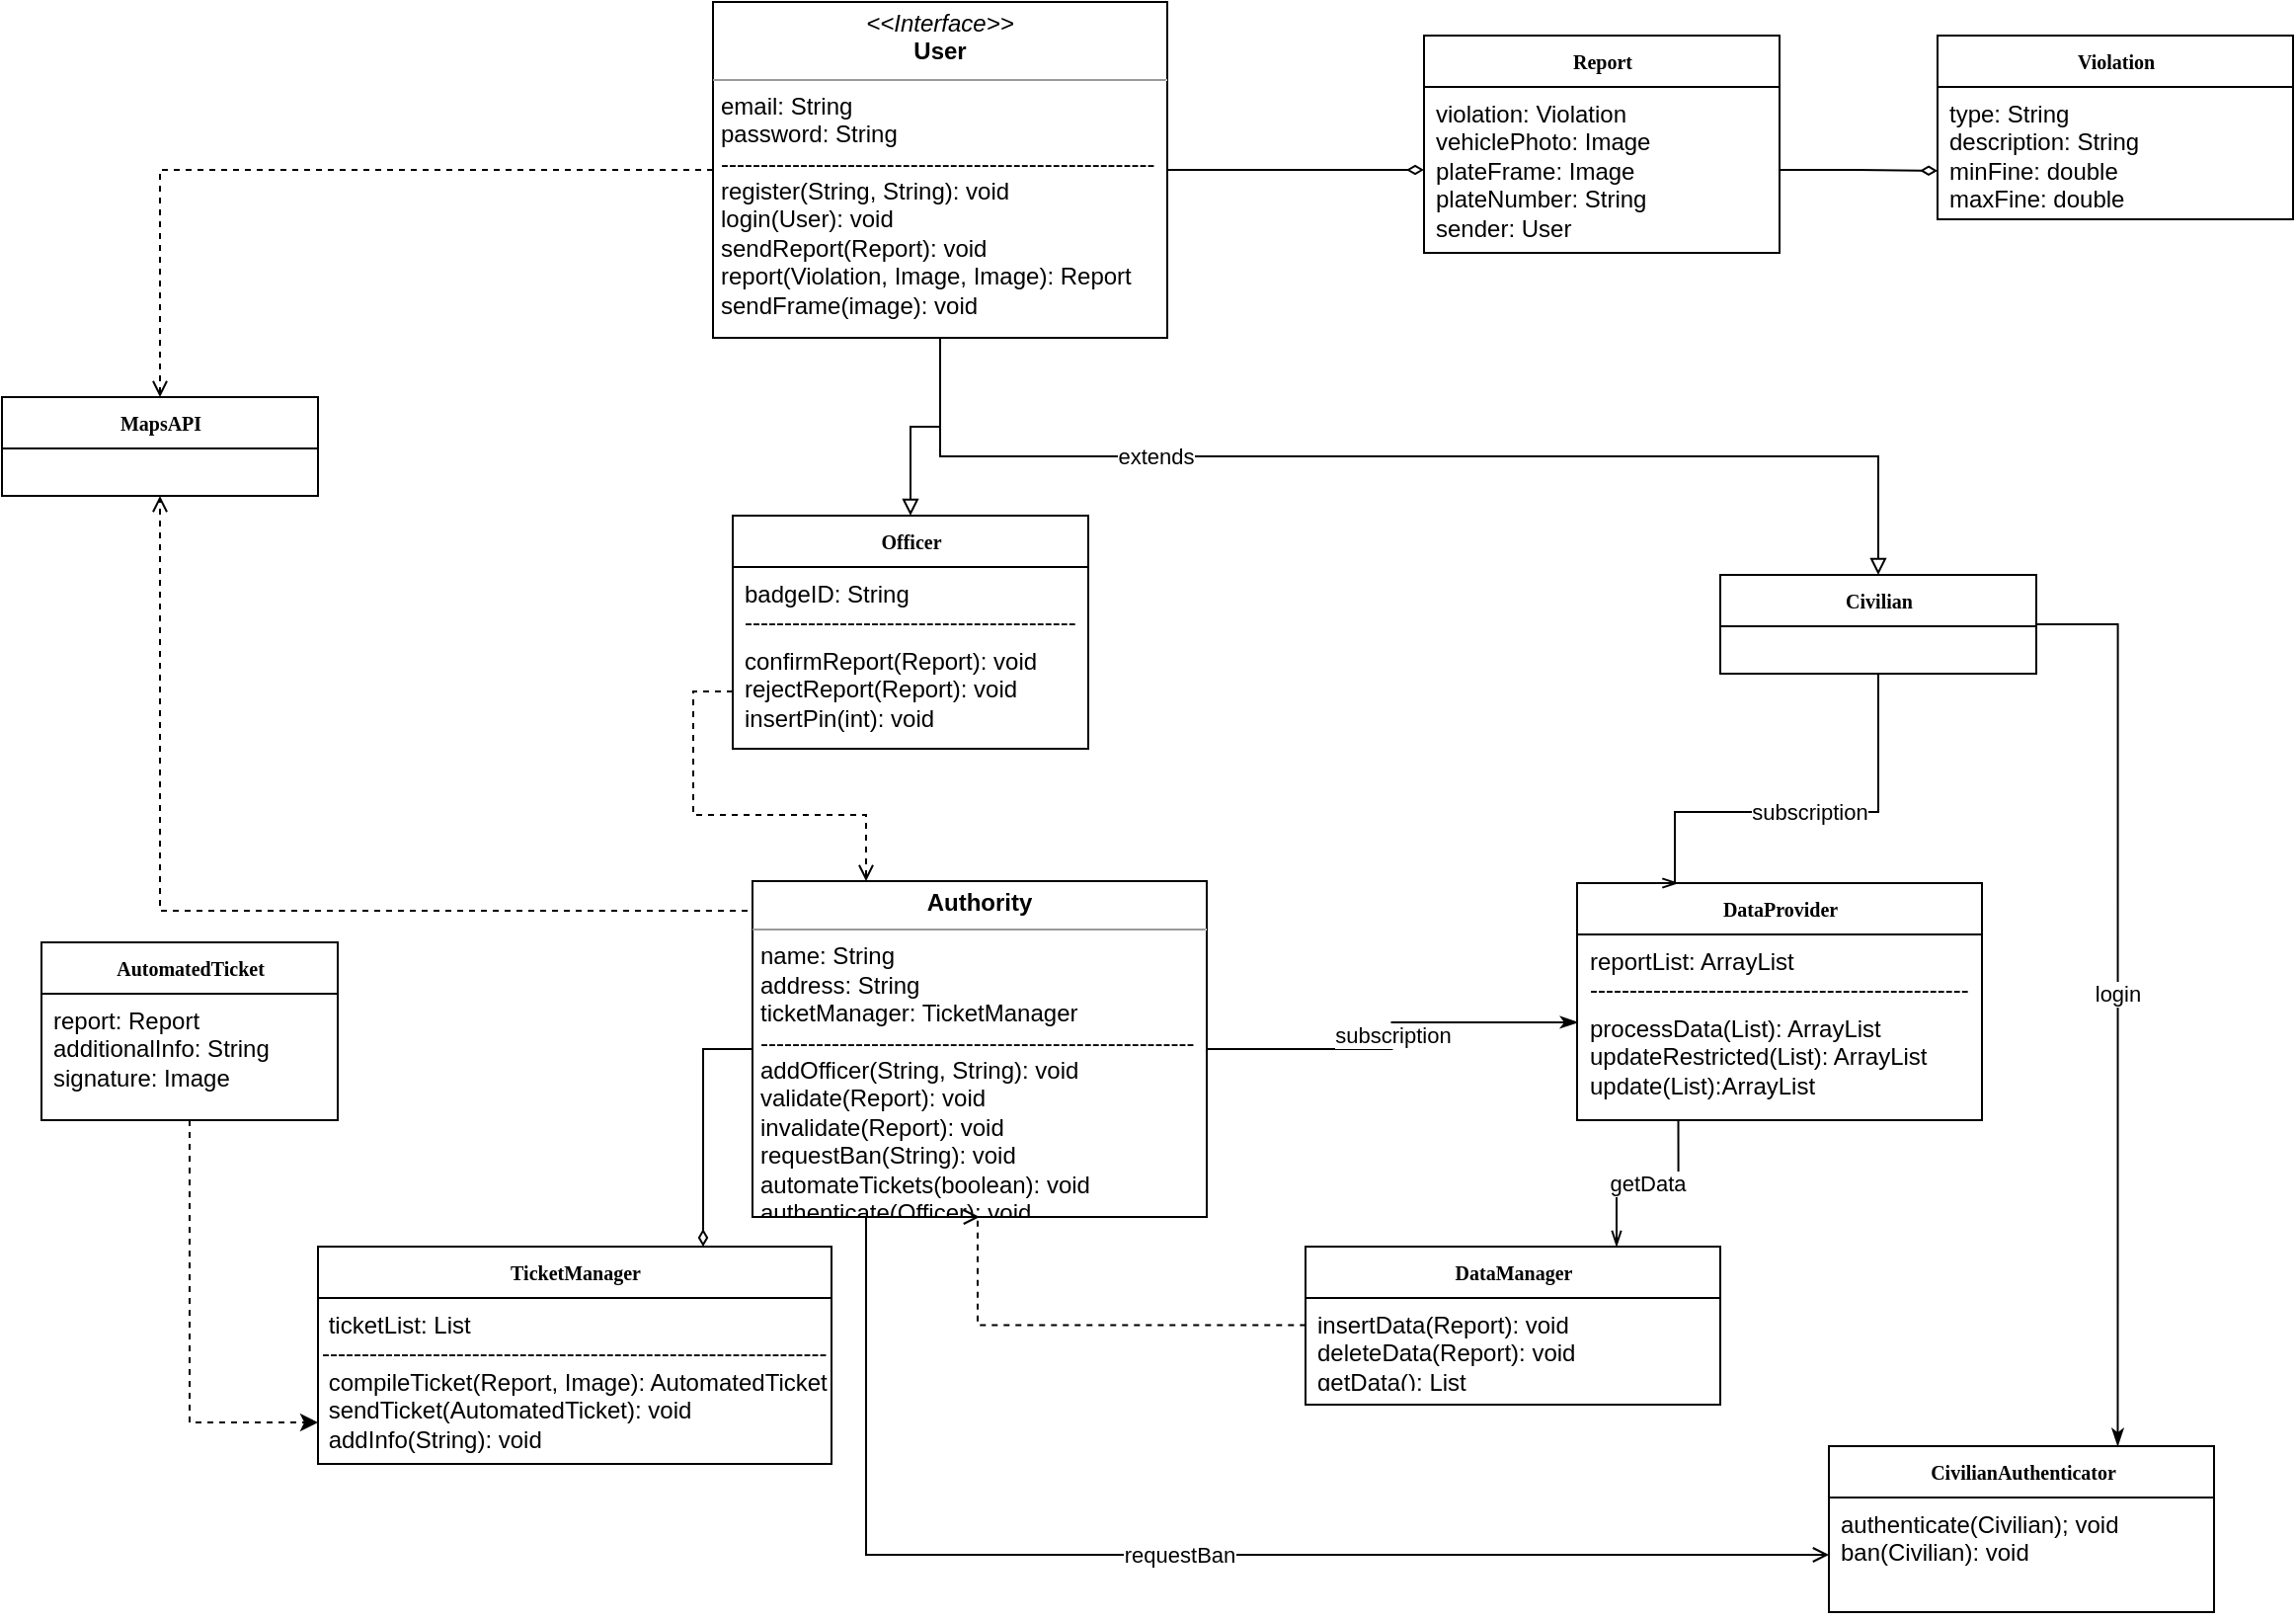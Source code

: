 <mxfile version="12.1.3" type="device" pages="1"><diagram name="Page-1" id="c4acf3e9-155e-7222-9cf6-157b1a14988f"><mxGraphModel dx="2386" dy="890" grid="1" gridSize="10" guides="1" tooltips="1" connect="1" arrows="1" fold="1" page="1" pageScale="1" pageWidth="850" pageHeight="1100" background="#ffffff" math="0" shadow="0"><root><mxCell id="0"/><mxCell id="1" parent="0"/><mxCell id="llUnlvYBrJIrMZ6l7CbK-8" value="extends" style="edgeStyle=orthogonalEdgeStyle;rounded=0;orthogonalLoop=1;jettySize=auto;html=1;exitX=0.5;exitY=1;exitDx=0;exitDy=0;entryX=0.5;entryY=0;entryDx=0;entryDy=0;startArrow=none;startFill=0;endArrow=block;endFill=0;strokeWidth=1;startSize=6;" edge="1" parent="1" source="5d2195bd80daf111-10" target="llUnlvYBrJIrMZ6l7CbK-5"><mxGeometry x="-0.433" relative="1" as="geometry"><mxPoint as="offset"/></mxGeometry></mxCell><mxCell id="llUnlvYBrJIrMZ6l7CbK-64" style="edgeStyle=orthogonalEdgeStyle;rounded=0;orthogonalLoop=1;jettySize=auto;html=1;exitX=0;exitY=0.5;exitDx=0;exitDy=0;entryX=0.5;entryY=0;entryDx=0;entryDy=0;startArrow=none;startFill=0;startSize=6;endArrow=open;endFill=0;strokeWidth=1;strokeColor=#000000;dashed=1;fillColor=#e1d5e7;" edge="1" parent="1" source="5d2195bd80daf111-10" target="llUnlvYBrJIrMZ6l7CbK-62"><mxGeometry relative="1" as="geometry"/></mxCell><mxCell id="5d2195bd80daf111-10" value="&lt;p style=&quot;margin: 0px ; margin-top: 4px ; text-align: center&quot;&gt;&lt;i&gt;&amp;lt;&amp;lt;Interface&amp;gt;&amp;gt;&lt;/i&gt;&lt;br&gt;&lt;b&gt;User&lt;/b&gt;&lt;/p&gt;&lt;hr size=&quot;1&quot;&gt;&lt;p style=&quot;margin: 0px ; margin-left: 4px&quot;&gt;email: String&lt;br&gt;password: String&lt;br&gt;-------------------------------------------------------&lt;/p&gt;&lt;p style=&quot;margin: 0px ; margin-left: 4px&quot;&gt;register(String, String): void&lt;/p&gt;&lt;p style=&quot;margin: 0px ; margin-left: 4px&quot;&gt;login(User): void&lt;/p&gt;&lt;p style=&quot;margin: 0px ; margin-left: 4px&quot;&gt;sendReport(Report): void&lt;br&gt;report(Violation, Image, Image): Report&lt;br&gt;sendFrame(image): void&lt;/p&gt;" style="verticalAlign=top;align=left;overflow=fill;fontSize=12;fontFamily=Helvetica;html=1;rounded=0;shadow=0;comic=0;labelBackgroundColor=none;strokeColor=#000000;strokeWidth=1;fillColor=#ffffff;" parent="1" vertex="1"><mxGeometry x="-260" y="130" width="230" height="170" as="geometry"/></mxCell><mxCell id="llUnlvYBrJIrMZ6l7CbK-10" style="edgeStyle=orthogonalEdgeStyle;rounded=0;orthogonalLoop=1;jettySize=auto;html=1;exitX=0.5;exitY=1;exitDx=0;exitDy=0;entryX=0.5;entryY=0;entryDx=0;entryDy=0;startArrow=none;startFill=0;startSize=6;endArrow=block;endFill=0;strokeWidth=1;" edge="1" parent="1" source="5d2195bd80daf111-10" target="llUnlvYBrJIrMZ6l7CbK-2"><mxGeometry relative="1" as="geometry"/></mxCell><mxCell id="llUnlvYBrJIrMZ6l7CbK-2" value="Officer" style="swimlane;html=1;fontStyle=1;childLayout=stackLayout;horizontal=1;startSize=26;fillColor=none;horizontalStack=0;resizeParent=1;resizeLast=0;collapsible=1;marginBottom=0;swimlaneFillColor=#ffffff;rounded=0;shadow=0;comic=0;labelBackgroundColor=none;strokeColor=#000000;strokeWidth=1;fontFamily=Verdana;fontSize=10;fontColor=#000000;align=center;" vertex="1" parent="1"><mxGeometry x="-250" y="390" width="180" height="118" as="geometry"/></mxCell><mxCell id="llUnlvYBrJIrMZ6l7CbK-3" value="badgeID: String&lt;br&gt;--------------------------------------------" style="text;html=1;strokeColor=none;fillColor=none;align=left;verticalAlign=top;spacingLeft=4;spacingRight=4;whiteSpace=wrap;overflow=hidden;rotatable=0;points=[[0,0.5],[1,0.5]];portConstraint=eastwest;" vertex="1" parent="llUnlvYBrJIrMZ6l7CbK-2"><mxGeometry y="26" width="180" height="34" as="geometry"/></mxCell><mxCell id="llUnlvYBrJIrMZ6l7CbK-4" value="confirmReport(Report): void&lt;br&gt;rejectReport(Report): void&lt;br&gt;insertPin(int): void" style="text;html=1;strokeColor=none;fillColor=none;align=left;verticalAlign=top;spacingLeft=4;spacingRight=4;whiteSpace=wrap;overflow=hidden;rotatable=0;points=[[0,0.5],[1,0.5]];portConstraint=eastwest;" vertex="1" parent="llUnlvYBrJIrMZ6l7CbK-2"><mxGeometry y="60" width="180" height="58" as="geometry"/></mxCell><mxCell id="llUnlvYBrJIrMZ6l7CbK-51" value="AutomatedTicket" style="swimlane;html=1;fontStyle=1;childLayout=stackLayout;horizontal=1;startSize=26;fillColor=none;horizontalStack=0;resizeParent=1;resizeLast=0;collapsible=1;marginBottom=0;swimlaneFillColor=#ffffff;rounded=0;shadow=0;comic=0;labelBackgroundColor=none;strokeColor=#000000;strokeWidth=1;fontFamily=Verdana;fontSize=10;fontColor=#000000;align=center;" vertex="1" parent="1"><mxGeometry x="-600" y="606" width="150" height="90" as="geometry"/></mxCell><mxCell id="llUnlvYBrJIrMZ6l7CbK-52" value="report: Report&lt;br&gt;additionalInfo: String&lt;br&gt;signature: Image" style="text;html=1;strokeColor=none;fillColor=none;align=left;verticalAlign=top;spacingLeft=4;spacingRight=4;whiteSpace=wrap;overflow=hidden;rotatable=0;points=[[0,0.5],[1,0.5]];portConstraint=eastwest;" vertex="1" parent="llUnlvYBrJIrMZ6l7CbK-51"><mxGeometry y="26" width="150" height="64" as="geometry"/></mxCell><mxCell id="llUnlvYBrJIrMZ6l7CbK-48" value="login" style="edgeStyle=orthogonalEdgeStyle;rounded=0;orthogonalLoop=1;jettySize=auto;html=1;exitX=1;exitY=0.5;exitDx=0;exitDy=0;entryX=0.75;entryY=0;entryDx=0;entryDy=0;startArrow=none;startFill=0;startSize=6;endArrow=classicThin;endFill=1;strokeWidth=1;" edge="1" parent="1" source="llUnlvYBrJIrMZ6l7CbK-5" target="llUnlvYBrJIrMZ6l7CbK-44"><mxGeometry relative="1" as="geometry"/></mxCell><mxCell id="llUnlvYBrJIrMZ6l7CbK-5" value="Civilian" style="swimlane;html=1;fontStyle=1;childLayout=stackLayout;horizontal=1;startSize=26;fillColor=none;horizontalStack=0;resizeParent=1;resizeLast=0;collapsible=1;marginBottom=0;swimlaneFillColor=#ffffff;rounded=0;shadow=0;comic=0;labelBackgroundColor=none;strokeColor=#000000;strokeWidth=1;fontFamily=Verdana;fontSize=10;fontColor=#000000;align=center;" vertex="1" parent="1"><mxGeometry x="250" y="420" width="160" height="50" as="geometry"/></mxCell><mxCell id="llUnlvYBrJIrMZ6l7CbK-65" style="edgeStyle=orthogonalEdgeStyle;rounded=0;orthogonalLoop=1;jettySize=auto;html=1;exitX=0;exitY=0.25;exitDx=0;exitDy=0;entryX=0.5;entryY=1;entryDx=0;entryDy=0;startArrow=none;startFill=0;startSize=6;endArrow=open;endFill=0;strokeWidth=1;dashed=1;" edge="1" parent="1" source="llUnlvYBrJIrMZ6l7CbK-27" target="llUnlvYBrJIrMZ6l7CbK-62"><mxGeometry relative="1" as="geometry"><Array as="points"><mxPoint x="-240" y="590"/><mxPoint x="-540" y="590"/></Array></mxGeometry></mxCell><mxCell id="llUnlvYBrJIrMZ6l7CbK-62" value="MapsAPI" style="swimlane;html=1;fontStyle=1;childLayout=stackLayout;horizontal=1;startSize=26;fillColor=none;horizontalStack=0;resizeParent=1;resizeLast=0;collapsible=1;marginBottom=0;swimlaneFillColor=#ffffff;rounded=0;shadow=0;comic=0;labelBackgroundColor=none;strokeColor=#000000;strokeWidth=1;fontFamily=Verdana;fontSize=10;fontColor=#000000;align=center;" vertex="1" parent="1"><mxGeometry x="-620" y="330" width="160" height="50" as="geometry"/></mxCell><mxCell id="llUnlvYBrJIrMZ6l7CbK-11" value="Report" style="swimlane;html=1;fontStyle=1;childLayout=stackLayout;horizontal=1;startSize=26;fillColor=none;horizontalStack=0;resizeParent=1;resizeLast=0;collapsible=1;marginBottom=0;swimlaneFillColor=#ffffff;rounded=0;shadow=0;comic=0;labelBackgroundColor=none;strokeColor=#000000;strokeWidth=1;fontFamily=Verdana;fontSize=10;fontColor=#000000;align=center;" vertex="1" parent="1"><mxGeometry x="100" y="147" width="180" height="110" as="geometry"/></mxCell><mxCell id="llUnlvYBrJIrMZ6l7CbK-12" value="violation: Violation&lt;br&gt;vehiclePhoto: Image&lt;br&gt;plateFrame: Image&lt;br&gt;plateNumber: String&lt;br&gt;sender: User" style="text;html=1;strokeColor=none;fillColor=none;align=left;verticalAlign=top;spacingLeft=4;spacingRight=4;whiteSpace=wrap;overflow=hidden;rotatable=0;points=[[0,0.5],[1,0.5]];portConstraint=eastwest;" vertex="1" parent="llUnlvYBrJIrMZ6l7CbK-11"><mxGeometry y="26" width="180" height="84" as="geometry"/></mxCell><mxCell id="llUnlvYBrJIrMZ6l7CbK-16" style="edgeStyle=orthogonalEdgeStyle;rounded=0;orthogonalLoop=1;jettySize=auto;html=1;exitX=1;exitY=0.5;exitDx=0;exitDy=0;startArrow=none;startFill=0;startSize=6;endArrow=diamondThin;endFill=0;strokeWidth=1;entryX=1;entryY=0.5;entryDx=0;entryDy=0;" edge="1" parent="llUnlvYBrJIrMZ6l7CbK-11" source="llUnlvYBrJIrMZ6l7CbK-12"><mxGeometry relative="1" as="geometry"><mxPoint x="260" y="68.429" as="targetPoint"/></mxGeometry></mxCell><mxCell id="llUnlvYBrJIrMZ6l7CbK-15" style="edgeStyle=orthogonalEdgeStyle;rounded=0;orthogonalLoop=1;jettySize=auto;html=1;exitX=1;exitY=0.5;exitDx=0;exitDy=0;entryX=0;entryY=0.5;entryDx=0;entryDy=0;startArrow=none;startFill=0;startSize=6;endArrow=diamondThin;endFill=0;strokeWidth=1;" edge="1" parent="1" source="5d2195bd80daf111-10" target="llUnlvYBrJIrMZ6l7CbK-12"><mxGeometry relative="1" as="geometry"/></mxCell><mxCell id="llUnlvYBrJIrMZ6l7CbK-18" value="Violation" style="swimlane;html=1;fontStyle=1;childLayout=stackLayout;horizontal=1;startSize=26;fillColor=none;horizontalStack=0;resizeParent=1;resizeLast=0;collapsible=1;marginBottom=0;swimlaneFillColor=#ffffff;rounded=0;shadow=0;comic=0;labelBackgroundColor=none;strokeColor=#000000;strokeWidth=1;fontFamily=Verdana;fontSize=10;fontColor=#000000;align=center;" vertex="1" parent="1"><mxGeometry x="360" y="147" width="180" height="93" as="geometry"/></mxCell><mxCell id="llUnlvYBrJIrMZ6l7CbK-22" value="type: String&lt;br&gt;description: String&lt;br&gt;minFine: double&lt;br&gt;maxFine: double&lt;br&gt;" style="text;html=1;strokeColor=none;fillColor=none;align=left;verticalAlign=top;spacingLeft=4;spacingRight=4;whiteSpace=wrap;overflow=hidden;rotatable=0;points=[[0,0.5],[1,0.5]];portConstraint=eastwest;" vertex="1" parent="llUnlvYBrJIrMZ6l7CbK-18"><mxGeometry y="26" width="180" height="64" as="geometry"/></mxCell><mxCell id="llUnlvYBrJIrMZ6l7CbK-47" value="subscription" style="edgeStyle=orthogonalEdgeStyle;rounded=0;orthogonalLoop=1;jettySize=auto;html=1;exitX=1;exitY=0.5;exitDx=0;exitDy=0;entryX=0.007;entryY=0.221;entryDx=0;entryDy=0;entryPerimeter=0;startArrow=none;startFill=0;startSize=6;endArrow=classicThin;endFill=1;strokeWidth=1;" edge="1" parent="1" source="llUnlvYBrJIrMZ6l7CbK-27" target="llUnlvYBrJIrMZ6l7CbK-31"><mxGeometry relative="1" as="geometry"/></mxCell><mxCell id="llUnlvYBrJIrMZ6l7CbK-50" value="requestBan" style="edgeStyle=orthogonalEdgeStyle;rounded=0;orthogonalLoop=1;jettySize=auto;html=1;exitX=0.25;exitY=1;exitDx=0;exitDy=0;entryX=0;entryY=0.5;entryDx=0;entryDy=0;startArrow=none;startFill=0;startSize=6;endArrow=open;endFill=0;strokeWidth=1;" edge="1" parent="1" source="llUnlvYBrJIrMZ6l7CbK-27" target="llUnlvYBrJIrMZ6l7CbK-46"><mxGeometry relative="1" as="geometry"/></mxCell><mxCell id="llUnlvYBrJIrMZ6l7CbK-69" style="edgeStyle=orthogonalEdgeStyle;rounded=0;orthogonalLoop=1;jettySize=auto;html=1;exitX=0;exitY=0.5;exitDx=0;exitDy=0;entryX=0.75;entryY=0;entryDx=0;entryDy=0;startArrow=none;startFill=0;startSize=6;endArrow=diamondThin;endFill=0;strokeColor=#000000;strokeWidth=1;" edge="1" parent="1" source="llUnlvYBrJIrMZ6l7CbK-27" target="llUnlvYBrJIrMZ6l7CbK-67"><mxGeometry relative="1" as="geometry"/></mxCell><mxCell id="llUnlvYBrJIrMZ6l7CbK-27" value="&lt;p style=&quot;margin: 0px ; margin-top: 4px ; text-align: center&quot;&gt;&lt;b&gt;Authority&lt;/b&gt;&lt;/p&gt;&lt;hr size=&quot;1&quot;&gt;&lt;p style=&quot;margin: 0px ; margin-left: 4px&quot;&gt;name: String&lt;br&gt;address: String&lt;br&gt;ticketManager: TicketManager&lt;br&gt;-------------------------------------------------------&lt;/p&gt;&lt;p style=&quot;margin: 0px ; margin-left: 4px&quot;&gt;addOfficer(String, String): void&lt;/p&gt;&lt;p style=&quot;margin: 0px ; margin-left: 4px&quot;&gt;validate(Report): void&lt;/p&gt;&lt;p style=&quot;margin: 0px ; margin-left: 4px&quot;&gt;invalidate(Report): void&lt;br&gt;requestBan(String): void&lt;br&gt;automateTickets(boolean): void&lt;br&gt;authenticate(Officer): void&lt;/p&gt;" style="verticalAlign=top;align=left;overflow=fill;fontSize=12;fontFamily=Helvetica;html=1;rounded=0;shadow=0;comic=0;labelBackgroundColor=none;strokeColor=#000000;strokeWidth=1;fillColor=#ffffff;" vertex="1" parent="1"><mxGeometry x="-240" y="575" width="230" height="170" as="geometry"/></mxCell><mxCell id="llUnlvYBrJIrMZ6l7CbK-34" value="subscription" style="edgeStyle=orthogonalEdgeStyle;rounded=0;orthogonalLoop=1;jettySize=auto;html=1;startArrow=none;startFill=0;startSize=6;endArrow=openThin;endFill=0;strokeWidth=1;entryX=0.25;entryY=0;entryDx=0;entryDy=0;exitX=0.5;exitY=1;exitDx=0;exitDy=0;" edge="1" parent="1" source="llUnlvYBrJIrMZ6l7CbK-5" target="llUnlvYBrJIrMZ6l7CbK-29"><mxGeometry relative="1" as="geometry"><mxPoint x="300" y="510" as="sourcePoint"/><Array as="points"><mxPoint x="330" y="540"/><mxPoint x="227" y="540"/></Array></mxGeometry></mxCell><mxCell id="llUnlvYBrJIrMZ6l7CbK-40" value="getData" style="edgeStyle=orthogonalEdgeStyle;rounded=0;orthogonalLoop=1;jettySize=auto;html=1;exitX=0.25;exitY=1;exitDx=0;exitDy=0;entryX=0.75;entryY=0;entryDx=0;entryDy=0;startArrow=none;startFill=0;startSize=6;endArrow=openThin;endFill=0;strokeWidth=1;" edge="1" parent="1" source="llUnlvYBrJIrMZ6l7CbK-29" target="llUnlvYBrJIrMZ6l7CbK-36"><mxGeometry relative="1" as="geometry"/></mxCell><mxCell id="llUnlvYBrJIrMZ6l7CbK-29" value="DataProvider" style="swimlane;html=1;fontStyle=1;childLayout=stackLayout;horizontal=1;startSize=26;fillColor=none;horizontalStack=0;resizeParent=1;resizeLast=0;collapsible=1;marginBottom=0;swimlaneFillColor=#ffffff;rounded=0;shadow=0;comic=0;labelBackgroundColor=none;strokeColor=#000000;strokeWidth=1;fontFamily=Verdana;fontSize=10;fontColor=#000000;align=center;" vertex="1" parent="1"><mxGeometry x="177.5" y="576" width="205" height="120" as="geometry"/></mxCell><mxCell id="llUnlvYBrJIrMZ6l7CbK-30" value="reportList: ArrayList&lt;br&gt;-------------------------------------------------" style="text;html=1;strokeColor=none;fillColor=none;align=left;verticalAlign=top;spacingLeft=4;spacingRight=4;whiteSpace=wrap;overflow=hidden;rotatable=0;points=[[0,0.5],[1,0.5]];portConstraint=eastwest;" vertex="1" parent="llUnlvYBrJIrMZ6l7CbK-29"><mxGeometry y="26" width="205" height="34" as="geometry"/></mxCell><mxCell id="llUnlvYBrJIrMZ6l7CbK-31" value="processData(List): ArrayList&lt;br&gt;updateRestricted(List): ArrayList&lt;br&gt;update(List):ArrayList" style="text;html=1;strokeColor=none;fillColor=none;align=left;verticalAlign=top;spacingLeft=4;spacingRight=4;whiteSpace=wrap;overflow=hidden;rotatable=0;points=[[0,0.5],[1,0.5]];portConstraint=eastwest;dashed=1;perimeterSpacing=1;" vertex="1" parent="llUnlvYBrJIrMZ6l7CbK-29"><mxGeometry y="60" width="205" height="50" as="geometry"/></mxCell><mxCell id="llUnlvYBrJIrMZ6l7CbK-36" value="DataManager" style="swimlane;html=1;fontStyle=1;childLayout=stackLayout;horizontal=1;startSize=26;fillColor=none;horizontalStack=0;resizeParent=1;resizeLast=0;collapsible=1;marginBottom=0;swimlaneFillColor=#ffffff;rounded=0;shadow=0;comic=0;labelBackgroundColor=none;strokeColor=#000000;strokeWidth=1;fontFamily=Verdana;fontSize=10;fontColor=#000000;align=center;" vertex="1" parent="1"><mxGeometry x="40" y="760" width="210" height="80" as="geometry"/></mxCell><mxCell id="llUnlvYBrJIrMZ6l7CbK-38" value="insertData(Report): void&lt;br&gt;deleteData(Report): void&lt;br&gt;getData(): List" style="text;html=1;strokeColor=none;fillColor=none;align=left;verticalAlign=top;spacingLeft=4;spacingRight=4;whiteSpace=wrap;overflow=hidden;rotatable=0;points=[[0,0.5],[1,0.5]];portConstraint=eastwest;" vertex="1" parent="llUnlvYBrJIrMZ6l7CbK-36"><mxGeometry y="26" width="210" height="44" as="geometry"/></mxCell><mxCell id="llUnlvYBrJIrMZ6l7CbK-39" style="edgeStyle=orthogonalEdgeStyle;rounded=0;orthogonalLoop=1;jettySize=auto;html=1;exitX=0.5;exitY=1;exitDx=0;exitDy=0;entryX=0.5;entryY=1;entryDx=0;entryDy=0;startArrow=none;startFill=0;startSize=6;endArrow=open;endFill=0;strokeWidth=1;dashed=1;" edge="1" parent="1" target="llUnlvYBrJIrMZ6l7CbK-27"><mxGeometry relative="1" as="geometry"><mxPoint x="40.143" y="799.714" as="sourcePoint"/><Array as="points"><mxPoint x="-126" y="800"/></Array></mxGeometry></mxCell><mxCell id="llUnlvYBrJIrMZ6l7CbK-44" value="CivilianAuthenticator" style="swimlane;html=1;fontStyle=1;childLayout=stackLayout;horizontal=1;startSize=26;fillColor=none;horizontalStack=0;resizeParent=1;resizeLast=0;collapsible=1;marginBottom=0;swimlaneFillColor=#ffffff;rounded=0;shadow=0;comic=0;labelBackgroundColor=none;strokeColor=#000000;strokeWidth=1;fontFamily=Verdana;fontSize=10;fontColor=#000000;align=center;" vertex="1" parent="1"><mxGeometry x="305" y="861" width="195" height="84" as="geometry"/></mxCell><mxCell id="llUnlvYBrJIrMZ6l7CbK-46" value="authenticate(Civilian); void&lt;br&gt;ban(Civilian): void&lt;br&gt;" style="text;html=1;strokeColor=none;fillColor=none;align=left;verticalAlign=top;spacingLeft=4;spacingRight=4;whiteSpace=wrap;overflow=hidden;rotatable=0;points=[[0,0.5],[1,0.5]];portConstraint=eastwest;" vertex="1" parent="llUnlvYBrJIrMZ6l7CbK-44"><mxGeometry y="26" width="195" height="58" as="geometry"/></mxCell><mxCell id="llUnlvYBrJIrMZ6l7CbK-49" style="edgeStyle=orthogonalEdgeStyle;rounded=0;orthogonalLoop=1;jettySize=auto;html=1;exitX=0;exitY=0.5;exitDx=0;exitDy=0;entryX=0.25;entryY=0;entryDx=0;entryDy=0;startArrow=none;startFill=0;startSize=6;endArrow=open;endFill=0;strokeWidth=1;dashed=1;" edge="1" parent="1" source="llUnlvYBrJIrMZ6l7CbK-4" target="llUnlvYBrJIrMZ6l7CbK-27"><mxGeometry relative="1" as="geometry"/></mxCell><mxCell id="llUnlvYBrJIrMZ6l7CbK-67" value="TicketManager" style="swimlane;html=1;fontStyle=1;childLayout=stackLayout;horizontal=1;startSize=26;fillColor=none;horizontalStack=0;resizeParent=1;resizeLast=0;collapsible=1;marginBottom=0;swimlaneFillColor=#ffffff;rounded=0;shadow=0;comic=0;labelBackgroundColor=none;strokeColor=#000000;strokeWidth=1;fontFamily=Verdana;fontSize=10;fontColor=#000000;align=center;" vertex="1" parent="1"><mxGeometry x="-460" y="760" width="260" height="110" as="geometry"/></mxCell><mxCell id="llUnlvYBrJIrMZ6l7CbK-68" value="&amp;nbsp;ticketList: List&amp;nbsp;&lt;br&gt;----------------------------------------------------------------&lt;br&gt;&amp;nbsp;compileTicket(Report, Image): AutomatedTicket&lt;br&gt;&amp;nbsp;sendTicket(AutomatedTicket): void&lt;br&gt;&amp;nbsp;addInfo(String): void" style="text;html=1;" vertex="1" parent="llUnlvYBrJIrMZ6l7CbK-67"><mxGeometry y="26" width="260" height="84" as="geometry"/></mxCell><mxCell id="llUnlvYBrJIrMZ6l7CbK-72" style="edgeStyle=orthogonalEdgeStyle;rounded=0;orthogonalLoop=1;jettySize=auto;html=1;exitX=0.5;exitY=1;exitDx=0;exitDy=0;entryX=0;entryY=0.75;entryDx=0;entryDy=0;startArrow=none;startFill=0;startSize=6;endArrow=classic;endFill=1;strokeColor=#000000;strokeWidth=1;dashed=1;" edge="1" parent="1" source="llUnlvYBrJIrMZ6l7CbK-51" target="llUnlvYBrJIrMZ6l7CbK-68"><mxGeometry relative="1" as="geometry"/></mxCell></root></mxGraphModel></diagram></mxfile>